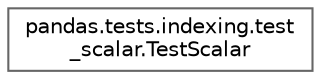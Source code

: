 digraph "Graphical Class Hierarchy"
{
 // LATEX_PDF_SIZE
  bgcolor="transparent";
  edge [fontname=Helvetica,fontsize=10,labelfontname=Helvetica,labelfontsize=10];
  node [fontname=Helvetica,fontsize=10,shape=box,height=0.2,width=0.4];
  rankdir="LR";
  Node0 [id="Node000000",label="pandas.tests.indexing.test\l_scalar.TestScalar",height=0.2,width=0.4,color="grey40", fillcolor="white", style="filled",URL="$d9/da8/classpandas_1_1tests_1_1indexing_1_1test__scalar_1_1TestScalar.html",tooltip=" "];
}
